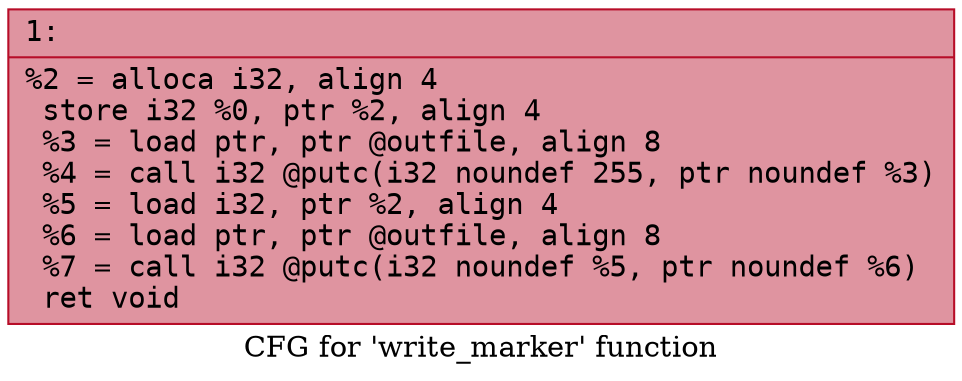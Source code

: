 digraph "CFG for 'write_marker' function" {
	label="CFG for 'write_marker' function";

	Node0x60000226c4b0 [shape=record,color="#b70d28ff", style=filled, fillcolor="#b70d2870" fontname="Courier",label="{1:\l|  %2 = alloca i32, align 4\l  store i32 %0, ptr %2, align 4\l  %3 = load ptr, ptr @outfile, align 8\l  %4 = call i32 @putc(i32 noundef 255, ptr noundef %3)\l  %5 = load i32, ptr %2, align 4\l  %6 = load ptr, ptr @outfile, align 8\l  %7 = call i32 @putc(i32 noundef %5, ptr noundef %6)\l  ret void\l}"];
}
